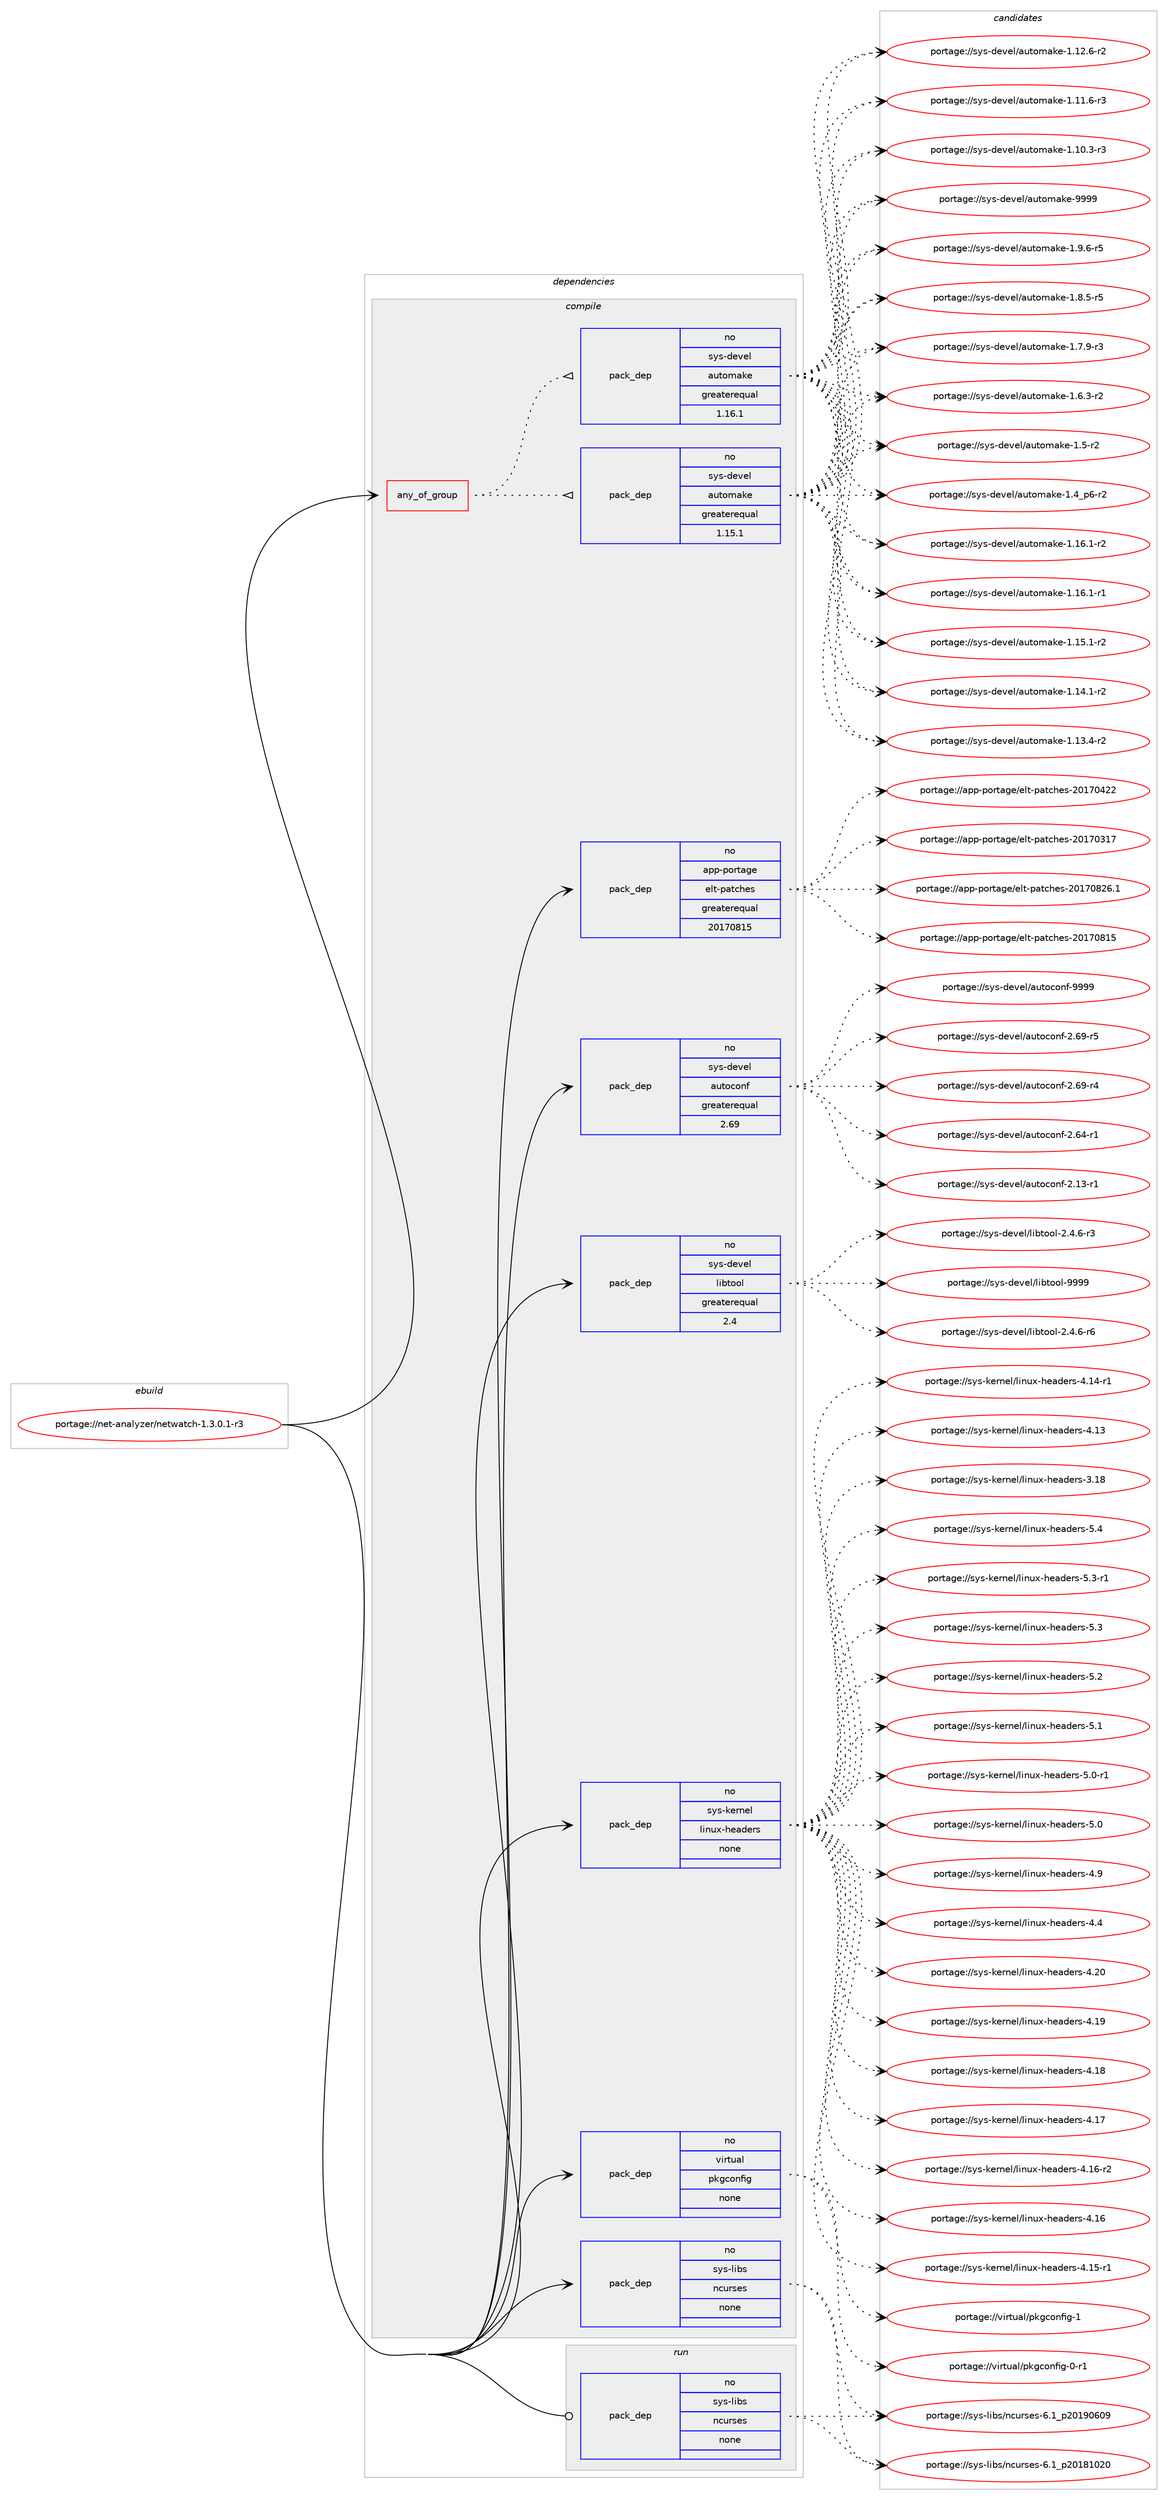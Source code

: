 digraph prolog {

# *************
# Graph options
# *************

newrank=true;
concentrate=true;
compound=true;
graph [rankdir=LR,fontname=Helvetica,fontsize=10,ranksep=1.5];#, ranksep=2.5, nodesep=0.2];
edge  [arrowhead=vee];
node  [fontname=Helvetica,fontsize=10];

# **********
# The ebuild
# **********

subgraph cluster_leftcol {
color=gray;
rank=same;
label=<<i>ebuild</i>>;
id [label="portage://net-analyzer/netwatch-1.3.0.1-r3", color=red, width=4, href="../net-analyzer/netwatch-1.3.0.1-r3.svg"];
}

# ****************
# The dependencies
# ****************

subgraph cluster_midcol {
color=gray;
label=<<i>dependencies</i>>;
subgraph cluster_compile {
fillcolor="#eeeeee";
style=filled;
label=<<i>compile</i>>;
subgraph any2513 {
dependency166874 [label=<<TABLE BORDER="0" CELLBORDER="1" CELLSPACING="0" CELLPADDING="4"><TR><TD CELLPADDING="10">any_of_group</TD></TR></TABLE>>, shape=none, color=red];subgraph pack128071 {
dependency166875 [label=<<TABLE BORDER="0" CELLBORDER="1" CELLSPACING="0" CELLPADDING="4" WIDTH="220"><TR><TD ROWSPAN="6" CELLPADDING="30">pack_dep</TD></TR><TR><TD WIDTH="110">no</TD></TR><TR><TD>sys-devel</TD></TR><TR><TD>automake</TD></TR><TR><TD>greaterequal</TD></TR><TR><TD>1.16.1</TD></TR></TABLE>>, shape=none, color=blue];
}
dependency166874:e -> dependency166875:w [weight=20,style="dotted",arrowhead="oinv"];
subgraph pack128072 {
dependency166876 [label=<<TABLE BORDER="0" CELLBORDER="1" CELLSPACING="0" CELLPADDING="4" WIDTH="220"><TR><TD ROWSPAN="6" CELLPADDING="30">pack_dep</TD></TR><TR><TD WIDTH="110">no</TD></TR><TR><TD>sys-devel</TD></TR><TR><TD>automake</TD></TR><TR><TD>greaterequal</TD></TR><TR><TD>1.15.1</TD></TR></TABLE>>, shape=none, color=blue];
}
dependency166874:e -> dependency166876:w [weight=20,style="dotted",arrowhead="oinv"];
}
id:e -> dependency166874:w [weight=20,style="solid",arrowhead="vee"];
subgraph pack128073 {
dependency166877 [label=<<TABLE BORDER="0" CELLBORDER="1" CELLSPACING="0" CELLPADDING="4" WIDTH="220"><TR><TD ROWSPAN="6" CELLPADDING="30">pack_dep</TD></TR><TR><TD WIDTH="110">no</TD></TR><TR><TD>app-portage</TD></TR><TR><TD>elt-patches</TD></TR><TR><TD>greaterequal</TD></TR><TR><TD>20170815</TD></TR></TABLE>>, shape=none, color=blue];
}
id:e -> dependency166877:w [weight=20,style="solid",arrowhead="vee"];
subgraph pack128074 {
dependency166878 [label=<<TABLE BORDER="0" CELLBORDER="1" CELLSPACING="0" CELLPADDING="4" WIDTH="220"><TR><TD ROWSPAN="6" CELLPADDING="30">pack_dep</TD></TR><TR><TD WIDTH="110">no</TD></TR><TR><TD>sys-devel</TD></TR><TR><TD>autoconf</TD></TR><TR><TD>greaterequal</TD></TR><TR><TD>2.69</TD></TR></TABLE>>, shape=none, color=blue];
}
id:e -> dependency166878:w [weight=20,style="solid",arrowhead="vee"];
subgraph pack128075 {
dependency166879 [label=<<TABLE BORDER="0" CELLBORDER="1" CELLSPACING="0" CELLPADDING="4" WIDTH="220"><TR><TD ROWSPAN="6" CELLPADDING="30">pack_dep</TD></TR><TR><TD WIDTH="110">no</TD></TR><TR><TD>sys-devel</TD></TR><TR><TD>libtool</TD></TR><TR><TD>greaterequal</TD></TR><TR><TD>2.4</TD></TR></TABLE>>, shape=none, color=blue];
}
id:e -> dependency166879:w [weight=20,style="solid",arrowhead="vee"];
subgraph pack128076 {
dependency166880 [label=<<TABLE BORDER="0" CELLBORDER="1" CELLSPACING="0" CELLPADDING="4" WIDTH="220"><TR><TD ROWSPAN="6" CELLPADDING="30">pack_dep</TD></TR><TR><TD WIDTH="110">no</TD></TR><TR><TD>sys-kernel</TD></TR><TR><TD>linux-headers</TD></TR><TR><TD>none</TD></TR><TR><TD></TD></TR></TABLE>>, shape=none, color=blue];
}
id:e -> dependency166880:w [weight=20,style="solid",arrowhead="vee"];
subgraph pack128077 {
dependency166881 [label=<<TABLE BORDER="0" CELLBORDER="1" CELLSPACING="0" CELLPADDING="4" WIDTH="220"><TR><TD ROWSPAN="6" CELLPADDING="30">pack_dep</TD></TR><TR><TD WIDTH="110">no</TD></TR><TR><TD>sys-libs</TD></TR><TR><TD>ncurses</TD></TR><TR><TD>none</TD></TR><TR><TD></TD></TR></TABLE>>, shape=none, color=blue];
}
id:e -> dependency166881:w [weight=20,style="solid",arrowhead="vee"];
subgraph pack128078 {
dependency166882 [label=<<TABLE BORDER="0" CELLBORDER="1" CELLSPACING="0" CELLPADDING="4" WIDTH="220"><TR><TD ROWSPAN="6" CELLPADDING="30">pack_dep</TD></TR><TR><TD WIDTH="110">no</TD></TR><TR><TD>virtual</TD></TR><TR><TD>pkgconfig</TD></TR><TR><TD>none</TD></TR><TR><TD></TD></TR></TABLE>>, shape=none, color=blue];
}
id:e -> dependency166882:w [weight=20,style="solid",arrowhead="vee"];
}
subgraph cluster_compileandrun {
fillcolor="#eeeeee";
style=filled;
label=<<i>compile and run</i>>;
}
subgraph cluster_run {
fillcolor="#eeeeee";
style=filled;
label=<<i>run</i>>;
subgraph pack128079 {
dependency166883 [label=<<TABLE BORDER="0" CELLBORDER="1" CELLSPACING="0" CELLPADDING="4" WIDTH="220"><TR><TD ROWSPAN="6" CELLPADDING="30">pack_dep</TD></TR><TR><TD WIDTH="110">no</TD></TR><TR><TD>sys-libs</TD></TR><TR><TD>ncurses</TD></TR><TR><TD>none</TD></TR><TR><TD></TD></TR></TABLE>>, shape=none, color=blue];
}
id:e -> dependency166883:w [weight=20,style="solid",arrowhead="odot"];
}
}

# **************
# The candidates
# **************

subgraph cluster_choices {
rank=same;
color=gray;
label=<<i>candidates</i>>;

subgraph choice128071 {
color=black;
nodesep=1;
choice115121115451001011181011084797117116111109971071014557575757 [label="portage://sys-devel/automake-9999", color=red, width=4,href="../sys-devel/automake-9999.svg"];
choice115121115451001011181011084797117116111109971071014549465746544511453 [label="portage://sys-devel/automake-1.9.6-r5", color=red, width=4,href="../sys-devel/automake-1.9.6-r5.svg"];
choice115121115451001011181011084797117116111109971071014549465646534511453 [label="portage://sys-devel/automake-1.8.5-r5", color=red, width=4,href="../sys-devel/automake-1.8.5-r5.svg"];
choice115121115451001011181011084797117116111109971071014549465546574511451 [label="portage://sys-devel/automake-1.7.9-r3", color=red, width=4,href="../sys-devel/automake-1.7.9-r3.svg"];
choice115121115451001011181011084797117116111109971071014549465446514511450 [label="portage://sys-devel/automake-1.6.3-r2", color=red, width=4,href="../sys-devel/automake-1.6.3-r2.svg"];
choice11512111545100101118101108479711711611110997107101454946534511450 [label="portage://sys-devel/automake-1.5-r2", color=red, width=4,href="../sys-devel/automake-1.5-r2.svg"];
choice115121115451001011181011084797117116111109971071014549465295112544511450 [label="portage://sys-devel/automake-1.4_p6-r2", color=red, width=4,href="../sys-devel/automake-1.4_p6-r2.svg"];
choice11512111545100101118101108479711711611110997107101454946495446494511450 [label="portage://sys-devel/automake-1.16.1-r2", color=red, width=4,href="../sys-devel/automake-1.16.1-r2.svg"];
choice11512111545100101118101108479711711611110997107101454946495446494511449 [label="portage://sys-devel/automake-1.16.1-r1", color=red, width=4,href="../sys-devel/automake-1.16.1-r1.svg"];
choice11512111545100101118101108479711711611110997107101454946495346494511450 [label="portage://sys-devel/automake-1.15.1-r2", color=red, width=4,href="../sys-devel/automake-1.15.1-r2.svg"];
choice11512111545100101118101108479711711611110997107101454946495246494511450 [label="portage://sys-devel/automake-1.14.1-r2", color=red, width=4,href="../sys-devel/automake-1.14.1-r2.svg"];
choice11512111545100101118101108479711711611110997107101454946495146524511450 [label="portage://sys-devel/automake-1.13.4-r2", color=red, width=4,href="../sys-devel/automake-1.13.4-r2.svg"];
choice11512111545100101118101108479711711611110997107101454946495046544511450 [label="portage://sys-devel/automake-1.12.6-r2", color=red, width=4,href="../sys-devel/automake-1.12.6-r2.svg"];
choice11512111545100101118101108479711711611110997107101454946494946544511451 [label="portage://sys-devel/automake-1.11.6-r3", color=red, width=4,href="../sys-devel/automake-1.11.6-r3.svg"];
choice11512111545100101118101108479711711611110997107101454946494846514511451 [label="portage://sys-devel/automake-1.10.3-r3", color=red, width=4,href="../sys-devel/automake-1.10.3-r3.svg"];
dependency166875:e -> choice115121115451001011181011084797117116111109971071014557575757:w [style=dotted,weight="100"];
dependency166875:e -> choice115121115451001011181011084797117116111109971071014549465746544511453:w [style=dotted,weight="100"];
dependency166875:e -> choice115121115451001011181011084797117116111109971071014549465646534511453:w [style=dotted,weight="100"];
dependency166875:e -> choice115121115451001011181011084797117116111109971071014549465546574511451:w [style=dotted,weight="100"];
dependency166875:e -> choice115121115451001011181011084797117116111109971071014549465446514511450:w [style=dotted,weight="100"];
dependency166875:e -> choice11512111545100101118101108479711711611110997107101454946534511450:w [style=dotted,weight="100"];
dependency166875:e -> choice115121115451001011181011084797117116111109971071014549465295112544511450:w [style=dotted,weight="100"];
dependency166875:e -> choice11512111545100101118101108479711711611110997107101454946495446494511450:w [style=dotted,weight="100"];
dependency166875:e -> choice11512111545100101118101108479711711611110997107101454946495446494511449:w [style=dotted,weight="100"];
dependency166875:e -> choice11512111545100101118101108479711711611110997107101454946495346494511450:w [style=dotted,weight="100"];
dependency166875:e -> choice11512111545100101118101108479711711611110997107101454946495246494511450:w [style=dotted,weight="100"];
dependency166875:e -> choice11512111545100101118101108479711711611110997107101454946495146524511450:w [style=dotted,weight="100"];
dependency166875:e -> choice11512111545100101118101108479711711611110997107101454946495046544511450:w [style=dotted,weight="100"];
dependency166875:e -> choice11512111545100101118101108479711711611110997107101454946494946544511451:w [style=dotted,weight="100"];
dependency166875:e -> choice11512111545100101118101108479711711611110997107101454946494846514511451:w [style=dotted,weight="100"];
}
subgraph choice128072 {
color=black;
nodesep=1;
choice115121115451001011181011084797117116111109971071014557575757 [label="portage://sys-devel/automake-9999", color=red, width=4,href="../sys-devel/automake-9999.svg"];
choice115121115451001011181011084797117116111109971071014549465746544511453 [label="portage://sys-devel/automake-1.9.6-r5", color=red, width=4,href="../sys-devel/automake-1.9.6-r5.svg"];
choice115121115451001011181011084797117116111109971071014549465646534511453 [label="portage://sys-devel/automake-1.8.5-r5", color=red, width=4,href="../sys-devel/automake-1.8.5-r5.svg"];
choice115121115451001011181011084797117116111109971071014549465546574511451 [label="portage://sys-devel/automake-1.7.9-r3", color=red, width=4,href="../sys-devel/automake-1.7.9-r3.svg"];
choice115121115451001011181011084797117116111109971071014549465446514511450 [label="portage://sys-devel/automake-1.6.3-r2", color=red, width=4,href="../sys-devel/automake-1.6.3-r2.svg"];
choice11512111545100101118101108479711711611110997107101454946534511450 [label="portage://sys-devel/automake-1.5-r2", color=red, width=4,href="../sys-devel/automake-1.5-r2.svg"];
choice115121115451001011181011084797117116111109971071014549465295112544511450 [label="portage://sys-devel/automake-1.4_p6-r2", color=red, width=4,href="../sys-devel/automake-1.4_p6-r2.svg"];
choice11512111545100101118101108479711711611110997107101454946495446494511450 [label="portage://sys-devel/automake-1.16.1-r2", color=red, width=4,href="../sys-devel/automake-1.16.1-r2.svg"];
choice11512111545100101118101108479711711611110997107101454946495446494511449 [label="portage://sys-devel/automake-1.16.1-r1", color=red, width=4,href="../sys-devel/automake-1.16.1-r1.svg"];
choice11512111545100101118101108479711711611110997107101454946495346494511450 [label="portage://sys-devel/automake-1.15.1-r2", color=red, width=4,href="../sys-devel/automake-1.15.1-r2.svg"];
choice11512111545100101118101108479711711611110997107101454946495246494511450 [label="portage://sys-devel/automake-1.14.1-r2", color=red, width=4,href="../sys-devel/automake-1.14.1-r2.svg"];
choice11512111545100101118101108479711711611110997107101454946495146524511450 [label="portage://sys-devel/automake-1.13.4-r2", color=red, width=4,href="../sys-devel/automake-1.13.4-r2.svg"];
choice11512111545100101118101108479711711611110997107101454946495046544511450 [label="portage://sys-devel/automake-1.12.6-r2", color=red, width=4,href="../sys-devel/automake-1.12.6-r2.svg"];
choice11512111545100101118101108479711711611110997107101454946494946544511451 [label="portage://sys-devel/automake-1.11.6-r3", color=red, width=4,href="../sys-devel/automake-1.11.6-r3.svg"];
choice11512111545100101118101108479711711611110997107101454946494846514511451 [label="portage://sys-devel/automake-1.10.3-r3", color=red, width=4,href="../sys-devel/automake-1.10.3-r3.svg"];
dependency166876:e -> choice115121115451001011181011084797117116111109971071014557575757:w [style=dotted,weight="100"];
dependency166876:e -> choice115121115451001011181011084797117116111109971071014549465746544511453:w [style=dotted,weight="100"];
dependency166876:e -> choice115121115451001011181011084797117116111109971071014549465646534511453:w [style=dotted,weight="100"];
dependency166876:e -> choice115121115451001011181011084797117116111109971071014549465546574511451:w [style=dotted,weight="100"];
dependency166876:e -> choice115121115451001011181011084797117116111109971071014549465446514511450:w [style=dotted,weight="100"];
dependency166876:e -> choice11512111545100101118101108479711711611110997107101454946534511450:w [style=dotted,weight="100"];
dependency166876:e -> choice115121115451001011181011084797117116111109971071014549465295112544511450:w [style=dotted,weight="100"];
dependency166876:e -> choice11512111545100101118101108479711711611110997107101454946495446494511450:w [style=dotted,weight="100"];
dependency166876:e -> choice11512111545100101118101108479711711611110997107101454946495446494511449:w [style=dotted,weight="100"];
dependency166876:e -> choice11512111545100101118101108479711711611110997107101454946495346494511450:w [style=dotted,weight="100"];
dependency166876:e -> choice11512111545100101118101108479711711611110997107101454946495246494511450:w [style=dotted,weight="100"];
dependency166876:e -> choice11512111545100101118101108479711711611110997107101454946495146524511450:w [style=dotted,weight="100"];
dependency166876:e -> choice11512111545100101118101108479711711611110997107101454946495046544511450:w [style=dotted,weight="100"];
dependency166876:e -> choice11512111545100101118101108479711711611110997107101454946494946544511451:w [style=dotted,weight="100"];
dependency166876:e -> choice11512111545100101118101108479711711611110997107101454946494846514511451:w [style=dotted,weight="100"];
}
subgraph choice128073 {
color=black;
nodesep=1;
choice971121124511211111411697103101471011081164511297116991041011154550484955485650544649 [label="portage://app-portage/elt-patches-20170826.1", color=red, width=4,href="../app-portage/elt-patches-20170826.1.svg"];
choice97112112451121111141169710310147101108116451129711699104101115455048495548564953 [label="portage://app-portage/elt-patches-20170815", color=red, width=4,href="../app-portage/elt-patches-20170815.svg"];
choice97112112451121111141169710310147101108116451129711699104101115455048495548525050 [label="portage://app-portage/elt-patches-20170422", color=red, width=4,href="../app-portage/elt-patches-20170422.svg"];
choice97112112451121111141169710310147101108116451129711699104101115455048495548514955 [label="portage://app-portage/elt-patches-20170317", color=red, width=4,href="../app-portage/elt-patches-20170317.svg"];
dependency166877:e -> choice971121124511211111411697103101471011081164511297116991041011154550484955485650544649:w [style=dotted,weight="100"];
dependency166877:e -> choice97112112451121111141169710310147101108116451129711699104101115455048495548564953:w [style=dotted,weight="100"];
dependency166877:e -> choice97112112451121111141169710310147101108116451129711699104101115455048495548525050:w [style=dotted,weight="100"];
dependency166877:e -> choice97112112451121111141169710310147101108116451129711699104101115455048495548514955:w [style=dotted,weight="100"];
}
subgraph choice128074 {
color=black;
nodesep=1;
choice115121115451001011181011084797117116111991111101024557575757 [label="portage://sys-devel/autoconf-9999", color=red, width=4,href="../sys-devel/autoconf-9999.svg"];
choice1151211154510010111810110847971171161119911111010245504654574511453 [label="portage://sys-devel/autoconf-2.69-r5", color=red, width=4,href="../sys-devel/autoconf-2.69-r5.svg"];
choice1151211154510010111810110847971171161119911111010245504654574511452 [label="portage://sys-devel/autoconf-2.69-r4", color=red, width=4,href="../sys-devel/autoconf-2.69-r4.svg"];
choice1151211154510010111810110847971171161119911111010245504654524511449 [label="portage://sys-devel/autoconf-2.64-r1", color=red, width=4,href="../sys-devel/autoconf-2.64-r1.svg"];
choice1151211154510010111810110847971171161119911111010245504649514511449 [label="portage://sys-devel/autoconf-2.13-r1", color=red, width=4,href="../sys-devel/autoconf-2.13-r1.svg"];
dependency166878:e -> choice115121115451001011181011084797117116111991111101024557575757:w [style=dotted,weight="100"];
dependency166878:e -> choice1151211154510010111810110847971171161119911111010245504654574511453:w [style=dotted,weight="100"];
dependency166878:e -> choice1151211154510010111810110847971171161119911111010245504654574511452:w [style=dotted,weight="100"];
dependency166878:e -> choice1151211154510010111810110847971171161119911111010245504654524511449:w [style=dotted,weight="100"];
dependency166878:e -> choice1151211154510010111810110847971171161119911111010245504649514511449:w [style=dotted,weight="100"];
}
subgraph choice128075 {
color=black;
nodesep=1;
choice1151211154510010111810110847108105981161111111084557575757 [label="portage://sys-devel/libtool-9999", color=red, width=4,href="../sys-devel/libtool-9999.svg"];
choice1151211154510010111810110847108105981161111111084550465246544511454 [label="portage://sys-devel/libtool-2.4.6-r6", color=red, width=4,href="../sys-devel/libtool-2.4.6-r6.svg"];
choice1151211154510010111810110847108105981161111111084550465246544511451 [label="portage://sys-devel/libtool-2.4.6-r3", color=red, width=4,href="../sys-devel/libtool-2.4.6-r3.svg"];
dependency166879:e -> choice1151211154510010111810110847108105981161111111084557575757:w [style=dotted,weight="100"];
dependency166879:e -> choice1151211154510010111810110847108105981161111111084550465246544511454:w [style=dotted,weight="100"];
dependency166879:e -> choice1151211154510010111810110847108105981161111111084550465246544511451:w [style=dotted,weight="100"];
}
subgraph choice128076 {
color=black;
nodesep=1;
choice1151211154510710111411010110847108105110117120451041019710010111411545534652 [label="portage://sys-kernel/linux-headers-5.4", color=red, width=4,href="../sys-kernel/linux-headers-5.4.svg"];
choice11512111545107101114110101108471081051101171204510410197100101114115455346514511449 [label="portage://sys-kernel/linux-headers-5.3-r1", color=red, width=4,href="../sys-kernel/linux-headers-5.3-r1.svg"];
choice1151211154510710111411010110847108105110117120451041019710010111411545534651 [label="portage://sys-kernel/linux-headers-5.3", color=red, width=4,href="../sys-kernel/linux-headers-5.3.svg"];
choice1151211154510710111411010110847108105110117120451041019710010111411545534650 [label="portage://sys-kernel/linux-headers-5.2", color=red, width=4,href="../sys-kernel/linux-headers-5.2.svg"];
choice1151211154510710111411010110847108105110117120451041019710010111411545534649 [label="portage://sys-kernel/linux-headers-5.1", color=red, width=4,href="../sys-kernel/linux-headers-5.1.svg"];
choice11512111545107101114110101108471081051101171204510410197100101114115455346484511449 [label="portage://sys-kernel/linux-headers-5.0-r1", color=red, width=4,href="../sys-kernel/linux-headers-5.0-r1.svg"];
choice1151211154510710111411010110847108105110117120451041019710010111411545534648 [label="portage://sys-kernel/linux-headers-5.0", color=red, width=4,href="../sys-kernel/linux-headers-5.0.svg"];
choice1151211154510710111411010110847108105110117120451041019710010111411545524657 [label="portage://sys-kernel/linux-headers-4.9", color=red, width=4,href="../sys-kernel/linux-headers-4.9.svg"];
choice1151211154510710111411010110847108105110117120451041019710010111411545524652 [label="portage://sys-kernel/linux-headers-4.4", color=red, width=4,href="../sys-kernel/linux-headers-4.4.svg"];
choice115121115451071011141101011084710810511011712045104101971001011141154552465048 [label="portage://sys-kernel/linux-headers-4.20", color=red, width=4,href="../sys-kernel/linux-headers-4.20.svg"];
choice115121115451071011141101011084710810511011712045104101971001011141154552464957 [label="portage://sys-kernel/linux-headers-4.19", color=red, width=4,href="../sys-kernel/linux-headers-4.19.svg"];
choice115121115451071011141101011084710810511011712045104101971001011141154552464956 [label="portage://sys-kernel/linux-headers-4.18", color=red, width=4,href="../sys-kernel/linux-headers-4.18.svg"];
choice115121115451071011141101011084710810511011712045104101971001011141154552464955 [label="portage://sys-kernel/linux-headers-4.17", color=red, width=4,href="../sys-kernel/linux-headers-4.17.svg"];
choice1151211154510710111411010110847108105110117120451041019710010111411545524649544511450 [label="portage://sys-kernel/linux-headers-4.16-r2", color=red, width=4,href="../sys-kernel/linux-headers-4.16-r2.svg"];
choice115121115451071011141101011084710810511011712045104101971001011141154552464954 [label="portage://sys-kernel/linux-headers-4.16", color=red, width=4,href="../sys-kernel/linux-headers-4.16.svg"];
choice1151211154510710111411010110847108105110117120451041019710010111411545524649534511449 [label="portage://sys-kernel/linux-headers-4.15-r1", color=red, width=4,href="../sys-kernel/linux-headers-4.15-r1.svg"];
choice1151211154510710111411010110847108105110117120451041019710010111411545524649524511449 [label="portage://sys-kernel/linux-headers-4.14-r1", color=red, width=4,href="../sys-kernel/linux-headers-4.14-r1.svg"];
choice115121115451071011141101011084710810511011712045104101971001011141154552464951 [label="portage://sys-kernel/linux-headers-4.13", color=red, width=4,href="../sys-kernel/linux-headers-4.13.svg"];
choice115121115451071011141101011084710810511011712045104101971001011141154551464956 [label="portage://sys-kernel/linux-headers-3.18", color=red, width=4,href="../sys-kernel/linux-headers-3.18.svg"];
dependency166880:e -> choice1151211154510710111411010110847108105110117120451041019710010111411545534652:w [style=dotted,weight="100"];
dependency166880:e -> choice11512111545107101114110101108471081051101171204510410197100101114115455346514511449:w [style=dotted,weight="100"];
dependency166880:e -> choice1151211154510710111411010110847108105110117120451041019710010111411545534651:w [style=dotted,weight="100"];
dependency166880:e -> choice1151211154510710111411010110847108105110117120451041019710010111411545534650:w [style=dotted,weight="100"];
dependency166880:e -> choice1151211154510710111411010110847108105110117120451041019710010111411545534649:w [style=dotted,weight="100"];
dependency166880:e -> choice11512111545107101114110101108471081051101171204510410197100101114115455346484511449:w [style=dotted,weight="100"];
dependency166880:e -> choice1151211154510710111411010110847108105110117120451041019710010111411545534648:w [style=dotted,weight="100"];
dependency166880:e -> choice1151211154510710111411010110847108105110117120451041019710010111411545524657:w [style=dotted,weight="100"];
dependency166880:e -> choice1151211154510710111411010110847108105110117120451041019710010111411545524652:w [style=dotted,weight="100"];
dependency166880:e -> choice115121115451071011141101011084710810511011712045104101971001011141154552465048:w [style=dotted,weight="100"];
dependency166880:e -> choice115121115451071011141101011084710810511011712045104101971001011141154552464957:w [style=dotted,weight="100"];
dependency166880:e -> choice115121115451071011141101011084710810511011712045104101971001011141154552464956:w [style=dotted,weight="100"];
dependency166880:e -> choice115121115451071011141101011084710810511011712045104101971001011141154552464955:w [style=dotted,weight="100"];
dependency166880:e -> choice1151211154510710111411010110847108105110117120451041019710010111411545524649544511450:w [style=dotted,weight="100"];
dependency166880:e -> choice115121115451071011141101011084710810511011712045104101971001011141154552464954:w [style=dotted,weight="100"];
dependency166880:e -> choice1151211154510710111411010110847108105110117120451041019710010111411545524649534511449:w [style=dotted,weight="100"];
dependency166880:e -> choice1151211154510710111411010110847108105110117120451041019710010111411545524649524511449:w [style=dotted,weight="100"];
dependency166880:e -> choice115121115451071011141101011084710810511011712045104101971001011141154552464951:w [style=dotted,weight="100"];
dependency166880:e -> choice115121115451071011141101011084710810511011712045104101971001011141154551464956:w [style=dotted,weight="100"];
}
subgraph choice128077 {
color=black;
nodesep=1;
choice1151211154510810598115471109911711411510111545544649951125048495748544857 [label="portage://sys-libs/ncurses-6.1_p20190609", color=red, width=4,href="../sys-libs/ncurses-6.1_p20190609.svg"];
choice1151211154510810598115471109911711411510111545544649951125048495649485048 [label="portage://sys-libs/ncurses-6.1_p20181020", color=red, width=4,href="../sys-libs/ncurses-6.1_p20181020.svg"];
dependency166881:e -> choice1151211154510810598115471109911711411510111545544649951125048495748544857:w [style=dotted,weight="100"];
dependency166881:e -> choice1151211154510810598115471109911711411510111545544649951125048495649485048:w [style=dotted,weight="100"];
}
subgraph choice128078 {
color=black;
nodesep=1;
choice1181051141161179710847112107103991111101021051034549 [label="portage://virtual/pkgconfig-1", color=red, width=4,href="../virtual/pkgconfig-1.svg"];
choice11810511411611797108471121071039911111010210510345484511449 [label="portage://virtual/pkgconfig-0-r1", color=red, width=4,href="../virtual/pkgconfig-0-r1.svg"];
dependency166882:e -> choice1181051141161179710847112107103991111101021051034549:w [style=dotted,weight="100"];
dependency166882:e -> choice11810511411611797108471121071039911111010210510345484511449:w [style=dotted,weight="100"];
}
subgraph choice128079 {
color=black;
nodesep=1;
choice1151211154510810598115471109911711411510111545544649951125048495748544857 [label="portage://sys-libs/ncurses-6.1_p20190609", color=red, width=4,href="../sys-libs/ncurses-6.1_p20190609.svg"];
choice1151211154510810598115471109911711411510111545544649951125048495649485048 [label="portage://sys-libs/ncurses-6.1_p20181020", color=red, width=4,href="../sys-libs/ncurses-6.1_p20181020.svg"];
dependency166883:e -> choice1151211154510810598115471109911711411510111545544649951125048495748544857:w [style=dotted,weight="100"];
dependency166883:e -> choice1151211154510810598115471109911711411510111545544649951125048495649485048:w [style=dotted,weight="100"];
}
}

}
